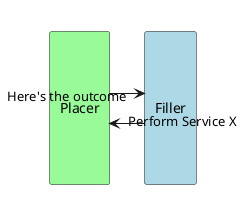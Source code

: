 @startuml
' Define components
skinparam Linetype ortho
'skinparam actorStyle awesome

rectangle "\n\n\nPlacer\n\n\n" as A #PaleGreen
rectangle "\n\n\nFiller\n\n\n" as B #LightBlue

A -r[hidden]-> B: "\nPerform Service X\n"
A -r-> B: "\nPerform Service X\n"
B -l-> A: "\nHere's the outcome\n"
A -r[hidden]-> B: "\nPerform Service X\n"


@enduml
